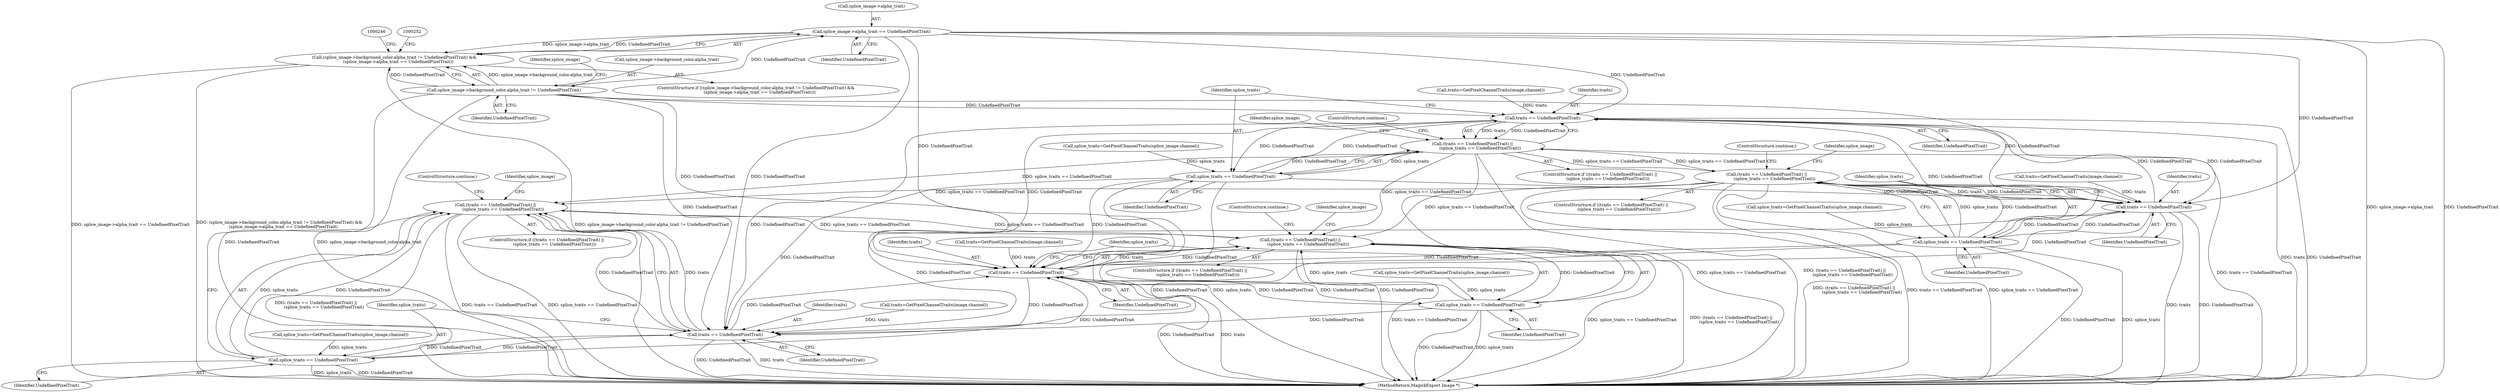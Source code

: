digraph "0_ImageMagick_7b1cf5784b5bcd85aa9293ecf56769f68c037231@pointer" {
"1000240" [label="(Call,splice_image->alpha_trait == UndefinedPixelTrait)"];
"1000233" [label="(Call,splice_image->background_color.alpha_trait != UndefinedPixelTrait)"];
"1000232" [label="(Call,(splice_image->background_color.alpha_trait != UndefinedPixelTrait) &&\n      (splice_image->alpha_trait == UndefinedPixelTrait))"];
"1000551" [label="(Call,traits == UndefinedPixelTrait)"];
"1000550" [label="(Call,(traits == UndefinedPixelTrait) ||\n            (splice_traits == UndefinedPixelTrait))"];
"1000678" [label="(Call,(traits == UndefinedPixelTrait) ||\n            (splice_traits == UndefinedPixelTrait))"];
"1000913" [label="(Call,(traits == UndefinedPixelTrait) ||\n            (splice_traits == UndefinedPixelTrait))"];
"1001041" [label="(Call,(traits == UndefinedPixelTrait) ||\n            (splice_traits == UndefinedPixelTrait))"];
"1000554" [label="(Call,splice_traits == UndefinedPixelTrait)"];
"1000679" [label="(Call,traits == UndefinedPixelTrait)"];
"1000682" [label="(Call,splice_traits == UndefinedPixelTrait)"];
"1000914" [label="(Call,traits == UndefinedPixelTrait)"];
"1000917" [label="(Call,splice_traits == UndefinedPixelTrait)"];
"1001042" [label="(Call,traits == UndefinedPixelTrait)"];
"1001045" [label="(Call,splice_traits == UndefinedPixelTrait)"];
"1000682" [label="(Call,splice_traits == UndefinedPixelTrait)"];
"1001142" [label="(MethodReturn,MagickExport Image *)"];
"1000680" [label="(Identifier,traits)"];
"1001043" [label="(Identifier,traits)"];
"1001041" [label="(Call,(traits == UndefinedPixelTrait) ||\n            (splice_traits == UndefinedPixelTrait))"];
"1000684" [label="(Identifier,UndefinedPixelTrait)"];
"1000913" [label="(Call,(traits == UndefinedPixelTrait) ||\n            (splice_traits == UndefinedPixelTrait))"];
"1000685" [label="(ControlStructure,continue;)"];
"1000232" [label="(Call,(splice_image->background_color.alpha_trait != UndefinedPixelTrait) &&\n      (splice_image->alpha_trait == UndefinedPixelTrait))"];
"1000687" [label="(Identifier,splice_image)"];
"1000552" [label="(Identifier,traits)"];
"1000918" [label="(Identifier,splice_traits)"];
"1001042" [label="(Call,traits == UndefinedPixelTrait)"];
"1001044" [label="(Identifier,UndefinedPixelTrait)"];
"1000559" [label="(Identifier,splice_image)"];
"1000683" [label="(Identifier,splice_traits)"];
"1000538" [label="(Call,traits=GetPixelChannelTraits(image,channel))"];
"1000915" [label="(Identifier,traits)"];
"1000681" [label="(Identifier,UndefinedPixelTrait)"];
"1000919" [label="(Identifier,UndefinedPixelTrait)"];
"1000244" [label="(Identifier,UndefinedPixelTrait)"];
"1001035" [label="(Call,splice_traits=GetPixelChannelTraits(splice_image,channel))"];
"1000554" [label="(Call,splice_traits == UndefinedPixelTrait)"];
"1000550" [label="(Call,(traits == UndefinedPixelTrait) ||\n            (splice_traits == UndefinedPixelTrait))"];
"1000556" [label="(Identifier,UndefinedPixelTrait)"];
"1000544" [label="(Call,splice_traits=GetPixelChannelTraits(splice_image,channel))"];
"1000678" [label="(Call,(traits == UndefinedPixelTrait) ||\n            (splice_traits == UndefinedPixelTrait))"];
"1000917" [label="(Call,splice_traits == UndefinedPixelTrait)"];
"1001048" [label="(ControlStructure,continue;)"];
"1000240" [label="(Call,splice_image->alpha_trait == UndefinedPixelTrait)"];
"1000241" [label="(Call,splice_image->alpha_trait)"];
"1001040" [label="(ControlStructure,if ((traits == UndefinedPixelTrait) ||\n            (splice_traits == UndefinedPixelTrait)))"];
"1000242" [label="(Identifier,splice_image)"];
"1000916" [label="(Identifier,UndefinedPixelTrait)"];
"1000907" [label="(Call,splice_traits=GetPixelChannelTraits(splice_image,channel))"];
"1000233" [label="(Call,splice_image->background_color.alpha_trait != UndefinedPixelTrait)"];
"1000555" [label="(Identifier,splice_traits)"];
"1000920" [label="(ControlStructure,continue;)"];
"1000922" [label="(Identifier,splice_image)"];
"1000549" [label="(ControlStructure,if ((traits == UndefinedPixelTrait) ||\n            (splice_traits == UndefinedPixelTrait)))"];
"1000677" [label="(ControlStructure,if ((traits == UndefinedPixelTrait) ||\n            (splice_traits == UndefinedPixelTrait)))"];
"1001050" [label="(Identifier,splice_image)"];
"1000551" [label="(Call,traits == UndefinedPixelTrait)"];
"1000231" [label="(ControlStructure,if ((splice_image->background_color.alpha_trait != UndefinedPixelTrait) &&\n      (splice_image->alpha_trait == UndefinedPixelTrait)))"];
"1001029" [label="(Call,traits=GetPixelChannelTraits(image,channel))"];
"1000672" [label="(Call,splice_traits=GetPixelChannelTraits(splice_image,channel))"];
"1001045" [label="(Call,splice_traits == UndefinedPixelTrait)"];
"1000901" [label="(Call,traits=GetPixelChannelTraits(image,channel))"];
"1000912" [label="(ControlStructure,if ((traits == UndefinedPixelTrait) ||\n            (splice_traits == UndefinedPixelTrait)))"];
"1000234" [label="(Call,splice_image->background_color.alpha_trait)"];
"1000239" [label="(Identifier,UndefinedPixelTrait)"];
"1000666" [label="(Call,traits=GetPixelChannelTraits(image,channel))"];
"1001046" [label="(Identifier,splice_traits)"];
"1001047" [label="(Identifier,UndefinedPixelTrait)"];
"1000914" [label="(Call,traits == UndefinedPixelTrait)"];
"1000557" [label="(ControlStructure,continue;)"];
"1000679" [label="(Call,traits == UndefinedPixelTrait)"];
"1000553" [label="(Identifier,UndefinedPixelTrait)"];
"1000240" -> "1000232"  [label="AST: "];
"1000240" -> "1000244"  [label="CFG: "];
"1000241" -> "1000240"  [label="AST: "];
"1000244" -> "1000240"  [label="AST: "];
"1000232" -> "1000240"  [label="CFG: "];
"1000240" -> "1001142"  [label="DDG: UndefinedPixelTrait"];
"1000240" -> "1001142"  [label="DDG: splice_image->alpha_trait"];
"1000240" -> "1000232"  [label="DDG: splice_image->alpha_trait"];
"1000240" -> "1000232"  [label="DDG: UndefinedPixelTrait"];
"1000233" -> "1000240"  [label="DDG: UndefinedPixelTrait"];
"1000240" -> "1000551"  [label="DDG: UndefinedPixelTrait"];
"1000240" -> "1000679"  [label="DDG: UndefinedPixelTrait"];
"1000240" -> "1000914"  [label="DDG: UndefinedPixelTrait"];
"1000240" -> "1001042"  [label="DDG: UndefinedPixelTrait"];
"1000233" -> "1000232"  [label="AST: "];
"1000233" -> "1000239"  [label="CFG: "];
"1000234" -> "1000233"  [label="AST: "];
"1000239" -> "1000233"  [label="AST: "];
"1000242" -> "1000233"  [label="CFG: "];
"1000232" -> "1000233"  [label="CFG: "];
"1000233" -> "1001142"  [label="DDG: UndefinedPixelTrait"];
"1000233" -> "1001142"  [label="DDG: splice_image->background_color.alpha_trait"];
"1000233" -> "1000232"  [label="DDG: splice_image->background_color.alpha_trait"];
"1000233" -> "1000232"  [label="DDG: UndefinedPixelTrait"];
"1000233" -> "1000551"  [label="DDG: UndefinedPixelTrait"];
"1000233" -> "1000679"  [label="DDG: UndefinedPixelTrait"];
"1000233" -> "1000914"  [label="DDG: UndefinedPixelTrait"];
"1000233" -> "1001042"  [label="DDG: UndefinedPixelTrait"];
"1000232" -> "1000231"  [label="AST: "];
"1000246" -> "1000232"  [label="CFG: "];
"1000252" -> "1000232"  [label="CFG: "];
"1000232" -> "1001142"  [label="DDG: splice_image->background_color.alpha_trait != UndefinedPixelTrait"];
"1000232" -> "1001142"  [label="DDG: splice_image->alpha_trait == UndefinedPixelTrait"];
"1000232" -> "1001142"  [label="DDG: (splice_image->background_color.alpha_trait != UndefinedPixelTrait) &&\n      (splice_image->alpha_trait == UndefinedPixelTrait)"];
"1000551" -> "1000550"  [label="AST: "];
"1000551" -> "1000553"  [label="CFG: "];
"1000552" -> "1000551"  [label="AST: "];
"1000553" -> "1000551"  [label="AST: "];
"1000555" -> "1000551"  [label="CFG: "];
"1000550" -> "1000551"  [label="CFG: "];
"1000551" -> "1001142"  [label="DDG: UndefinedPixelTrait"];
"1000551" -> "1001142"  [label="DDG: traits"];
"1000551" -> "1000550"  [label="DDG: traits"];
"1000551" -> "1000550"  [label="DDG: UndefinedPixelTrait"];
"1000538" -> "1000551"  [label="DDG: traits"];
"1000679" -> "1000551"  [label="DDG: UndefinedPixelTrait"];
"1000682" -> "1000551"  [label="DDG: UndefinedPixelTrait"];
"1000554" -> "1000551"  [label="DDG: UndefinedPixelTrait"];
"1000551" -> "1000554"  [label="DDG: UndefinedPixelTrait"];
"1000551" -> "1000679"  [label="DDG: UndefinedPixelTrait"];
"1000551" -> "1000914"  [label="DDG: UndefinedPixelTrait"];
"1000551" -> "1001042"  [label="DDG: UndefinedPixelTrait"];
"1000550" -> "1000549"  [label="AST: "];
"1000550" -> "1000554"  [label="CFG: "];
"1000554" -> "1000550"  [label="AST: "];
"1000557" -> "1000550"  [label="CFG: "];
"1000559" -> "1000550"  [label="CFG: "];
"1000550" -> "1001142"  [label="DDG: (traits == UndefinedPixelTrait) ||\n            (splice_traits == UndefinedPixelTrait)"];
"1000550" -> "1001142"  [label="DDG: splice_traits == UndefinedPixelTrait"];
"1000550" -> "1001142"  [label="DDG: traits == UndefinedPixelTrait"];
"1000554" -> "1000550"  [label="DDG: splice_traits"];
"1000554" -> "1000550"  [label="DDG: UndefinedPixelTrait"];
"1000678" -> "1000550"  [label="DDG: splice_traits == UndefinedPixelTrait"];
"1000550" -> "1000678"  [label="DDG: splice_traits == UndefinedPixelTrait"];
"1000550" -> "1000913"  [label="DDG: splice_traits == UndefinedPixelTrait"];
"1000550" -> "1001041"  [label="DDG: splice_traits == UndefinedPixelTrait"];
"1000678" -> "1000677"  [label="AST: "];
"1000678" -> "1000679"  [label="CFG: "];
"1000678" -> "1000682"  [label="CFG: "];
"1000679" -> "1000678"  [label="AST: "];
"1000682" -> "1000678"  [label="AST: "];
"1000685" -> "1000678"  [label="CFG: "];
"1000687" -> "1000678"  [label="CFG: "];
"1000678" -> "1001142"  [label="DDG: splice_traits == UndefinedPixelTrait"];
"1000678" -> "1001142"  [label="DDG: (traits == UndefinedPixelTrait) ||\n            (splice_traits == UndefinedPixelTrait)"];
"1000678" -> "1001142"  [label="DDG: traits == UndefinedPixelTrait"];
"1000679" -> "1000678"  [label="DDG: traits"];
"1000679" -> "1000678"  [label="DDG: UndefinedPixelTrait"];
"1000682" -> "1000678"  [label="DDG: splice_traits"];
"1000682" -> "1000678"  [label="DDG: UndefinedPixelTrait"];
"1000678" -> "1000913"  [label="DDG: splice_traits == UndefinedPixelTrait"];
"1000678" -> "1001041"  [label="DDG: splice_traits == UndefinedPixelTrait"];
"1000913" -> "1000912"  [label="AST: "];
"1000913" -> "1000914"  [label="CFG: "];
"1000913" -> "1000917"  [label="CFG: "];
"1000914" -> "1000913"  [label="AST: "];
"1000917" -> "1000913"  [label="AST: "];
"1000920" -> "1000913"  [label="CFG: "];
"1000922" -> "1000913"  [label="CFG: "];
"1000913" -> "1001142"  [label="DDG: traits == UndefinedPixelTrait"];
"1000913" -> "1001142"  [label="DDG: splice_traits == UndefinedPixelTrait"];
"1000913" -> "1001142"  [label="DDG: (traits == UndefinedPixelTrait) ||\n            (splice_traits == UndefinedPixelTrait)"];
"1000914" -> "1000913"  [label="DDG: traits"];
"1000914" -> "1000913"  [label="DDG: UndefinedPixelTrait"];
"1001041" -> "1000913"  [label="DDG: splice_traits == UndefinedPixelTrait"];
"1000917" -> "1000913"  [label="DDG: splice_traits"];
"1000917" -> "1000913"  [label="DDG: UndefinedPixelTrait"];
"1000913" -> "1001041"  [label="DDG: splice_traits == UndefinedPixelTrait"];
"1001041" -> "1001040"  [label="AST: "];
"1001041" -> "1001042"  [label="CFG: "];
"1001041" -> "1001045"  [label="CFG: "];
"1001042" -> "1001041"  [label="AST: "];
"1001045" -> "1001041"  [label="AST: "];
"1001048" -> "1001041"  [label="CFG: "];
"1001050" -> "1001041"  [label="CFG: "];
"1001041" -> "1001142"  [label="DDG: (traits == UndefinedPixelTrait) ||\n            (splice_traits == UndefinedPixelTrait)"];
"1001041" -> "1001142"  [label="DDG: splice_traits == UndefinedPixelTrait"];
"1001041" -> "1001142"  [label="DDG: traits == UndefinedPixelTrait"];
"1001042" -> "1001041"  [label="DDG: traits"];
"1001042" -> "1001041"  [label="DDG: UndefinedPixelTrait"];
"1001045" -> "1001041"  [label="DDG: splice_traits"];
"1001045" -> "1001041"  [label="DDG: UndefinedPixelTrait"];
"1000554" -> "1000556"  [label="CFG: "];
"1000555" -> "1000554"  [label="AST: "];
"1000556" -> "1000554"  [label="AST: "];
"1000554" -> "1001142"  [label="DDG: splice_traits"];
"1000554" -> "1001142"  [label="DDG: UndefinedPixelTrait"];
"1000544" -> "1000554"  [label="DDG: splice_traits"];
"1000554" -> "1000679"  [label="DDG: UndefinedPixelTrait"];
"1000554" -> "1000914"  [label="DDG: UndefinedPixelTrait"];
"1000554" -> "1001042"  [label="DDG: UndefinedPixelTrait"];
"1000679" -> "1000681"  [label="CFG: "];
"1000680" -> "1000679"  [label="AST: "];
"1000681" -> "1000679"  [label="AST: "];
"1000683" -> "1000679"  [label="CFG: "];
"1000679" -> "1001142"  [label="DDG: UndefinedPixelTrait"];
"1000679" -> "1001142"  [label="DDG: traits"];
"1000666" -> "1000679"  [label="DDG: traits"];
"1000682" -> "1000679"  [label="DDG: UndefinedPixelTrait"];
"1000679" -> "1000682"  [label="DDG: UndefinedPixelTrait"];
"1000679" -> "1000914"  [label="DDG: UndefinedPixelTrait"];
"1000679" -> "1001042"  [label="DDG: UndefinedPixelTrait"];
"1000682" -> "1000684"  [label="CFG: "];
"1000683" -> "1000682"  [label="AST: "];
"1000684" -> "1000682"  [label="AST: "];
"1000682" -> "1001142"  [label="DDG: UndefinedPixelTrait"];
"1000682" -> "1001142"  [label="DDG: splice_traits"];
"1000672" -> "1000682"  [label="DDG: splice_traits"];
"1000682" -> "1000914"  [label="DDG: UndefinedPixelTrait"];
"1000682" -> "1001042"  [label="DDG: UndefinedPixelTrait"];
"1000914" -> "1000916"  [label="CFG: "];
"1000915" -> "1000914"  [label="AST: "];
"1000916" -> "1000914"  [label="AST: "];
"1000918" -> "1000914"  [label="CFG: "];
"1000914" -> "1001142"  [label="DDG: UndefinedPixelTrait"];
"1000914" -> "1001142"  [label="DDG: traits"];
"1000901" -> "1000914"  [label="DDG: traits"];
"1001045" -> "1000914"  [label="DDG: UndefinedPixelTrait"];
"1001042" -> "1000914"  [label="DDG: UndefinedPixelTrait"];
"1000917" -> "1000914"  [label="DDG: UndefinedPixelTrait"];
"1000914" -> "1000917"  [label="DDG: UndefinedPixelTrait"];
"1000914" -> "1001042"  [label="DDG: UndefinedPixelTrait"];
"1000917" -> "1000919"  [label="CFG: "];
"1000918" -> "1000917"  [label="AST: "];
"1000919" -> "1000917"  [label="AST: "];
"1000917" -> "1001142"  [label="DDG: splice_traits"];
"1000917" -> "1001142"  [label="DDG: UndefinedPixelTrait"];
"1000907" -> "1000917"  [label="DDG: splice_traits"];
"1000917" -> "1001042"  [label="DDG: UndefinedPixelTrait"];
"1001042" -> "1001044"  [label="CFG: "];
"1001043" -> "1001042"  [label="AST: "];
"1001044" -> "1001042"  [label="AST: "];
"1001046" -> "1001042"  [label="CFG: "];
"1001042" -> "1001142"  [label="DDG: UndefinedPixelTrait"];
"1001042" -> "1001142"  [label="DDG: traits"];
"1001029" -> "1001042"  [label="DDG: traits"];
"1001045" -> "1001042"  [label="DDG: UndefinedPixelTrait"];
"1001042" -> "1001045"  [label="DDG: UndefinedPixelTrait"];
"1001045" -> "1001047"  [label="CFG: "];
"1001046" -> "1001045"  [label="AST: "];
"1001047" -> "1001045"  [label="AST: "];
"1001045" -> "1001142"  [label="DDG: UndefinedPixelTrait"];
"1001045" -> "1001142"  [label="DDG: splice_traits"];
"1001035" -> "1001045"  [label="DDG: splice_traits"];
}

